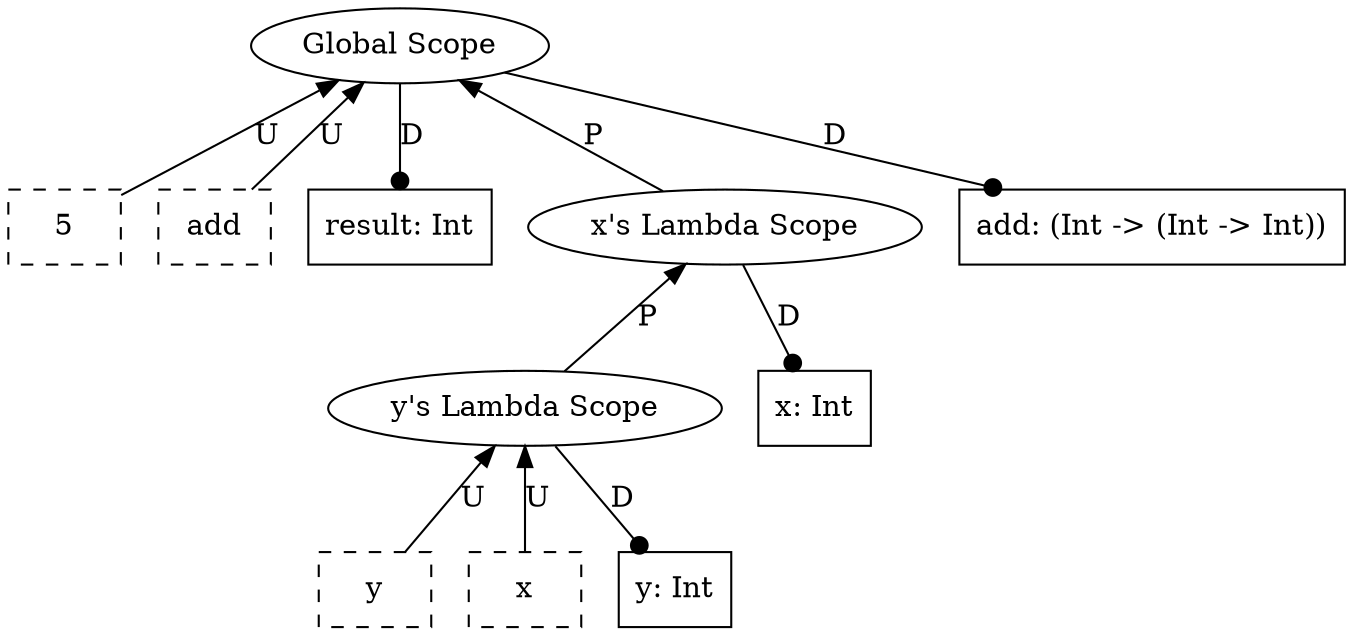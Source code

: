 graph {
    10 [label=5
       ,shape=box
       ,style=dashed];
    9 [label=add
      ,shape=box
      ,style=dashed];
    8 [label="result: Int"
      ,shape=box];
    7 [label=y
      ,shape=box
      ,style=dashed];
    6 [label=x
      ,shape=box
      ,style=dashed];
    5 [label="y: Int",shape=box];
    4 [label="y's Lambda Scope"
      ,shape=ellipse];
    3 [label="x: Int",shape=box];
    2 [label="x's Lambda Scope"
      ,shape=ellipse];
    1 [label="add: (Int -> (Int -> Int))"
      ,shape=box];
    0 [label="Global Scope"
      ,shape=ellipse];
    0 -- 10 [label=U,dir=back];
    0 -- 9 [label=U,dir=back];
    0 -- 8 [label=D
           ,dir=forward
           ,arrowhead=dot];
    4 -- 7 [label=U,dir=back];
    4 -- 6 [label=U,dir=back];
    4 -- 5 [label=D
           ,dir=forward
           ,arrowhead=dot];
    2 -- 4 [label=P,dir=back];
    2 -- 3 [label=D
           ,dir=forward
           ,arrowhead=dot];
    0 -- 2 [label=P,dir=back];
    0 -- 1 [label=D
           ,dir=forward
           ,arrowhead=dot];
}
